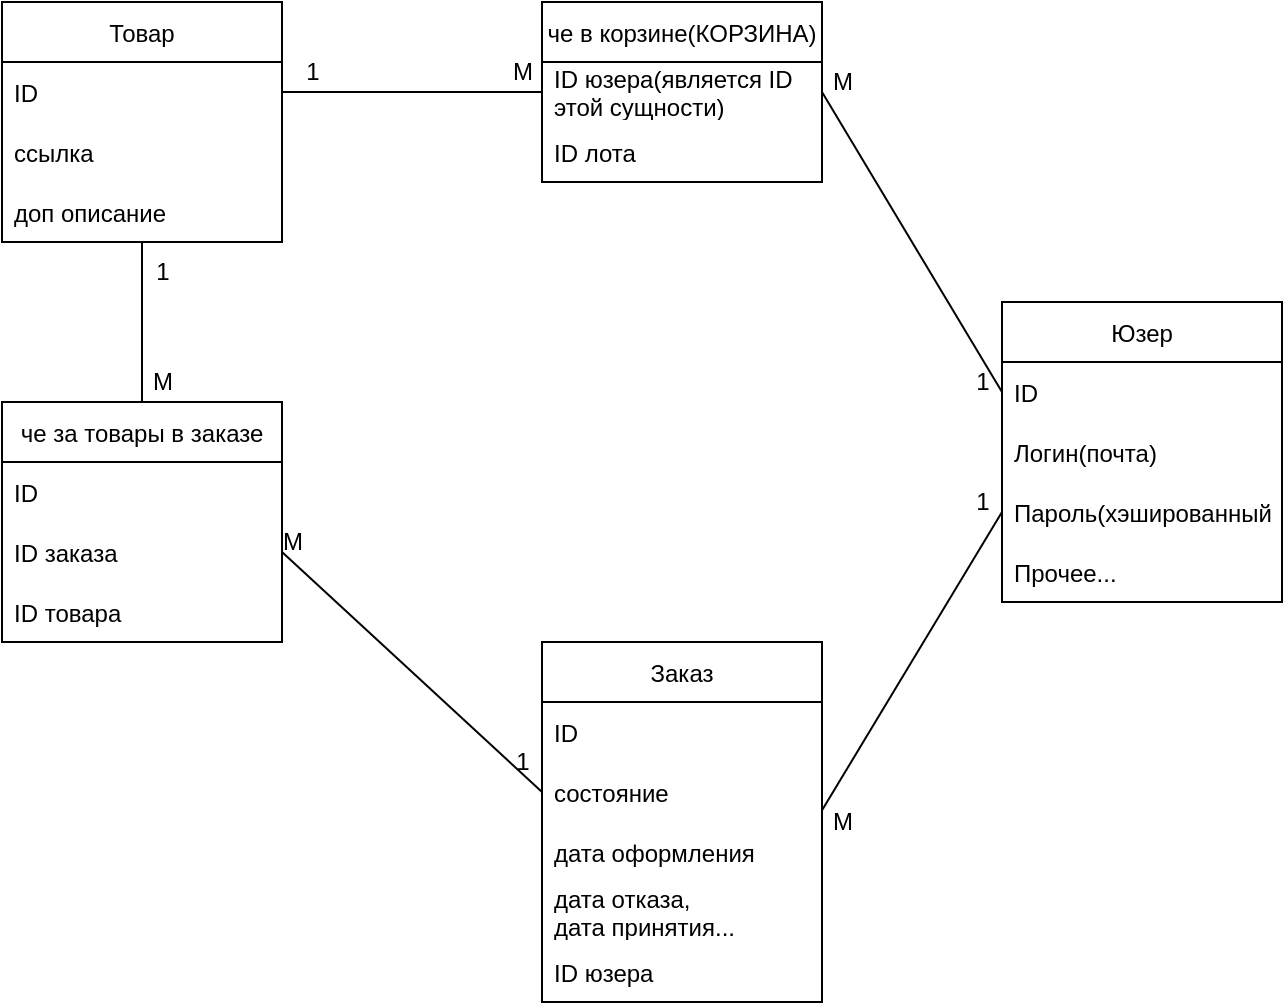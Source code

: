<mxfile version="20.3.0" type="device"><diagram id="C5RBs43oDa-KdzZeNtuy" name="Page-1"><mxGraphModel dx="1146" dy="597" grid="1" gridSize="10" guides="1" tooltips="1" connect="1" arrows="1" fold="1" page="1" pageScale="1" pageWidth="827" pageHeight="1169" math="0" shadow="0"><root><mxCell id="WIyWlLk6GJQsqaUBKTNV-0"/><mxCell id="WIyWlLk6GJQsqaUBKTNV-1" parent="WIyWlLk6GJQsqaUBKTNV-0"/><mxCell id="7a4jfAnd9xHW3vS9oj4Z-3" value="Товар" style="swimlane;fontStyle=0;childLayout=stackLayout;horizontal=1;startSize=30;horizontalStack=0;resizeParent=1;resizeParentMax=0;resizeLast=0;collapsible=1;marginBottom=0;" vertex="1" parent="WIyWlLk6GJQsqaUBKTNV-1"><mxGeometry x="120" y="40" width="140" height="120" as="geometry"/></mxCell><mxCell id="7a4jfAnd9xHW3vS9oj4Z-4" value="ID" style="text;strokeColor=none;fillColor=none;align=left;verticalAlign=middle;spacingLeft=4;spacingRight=4;overflow=hidden;points=[[0,0.5],[1,0.5]];portConstraint=eastwest;rotatable=0;" vertex="1" parent="7a4jfAnd9xHW3vS9oj4Z-3"><mxGeometry y="30" width="140" height="30" as="geometry"/></mxCell><mxCell id="7a4jfAnd9xHW3vS9oj4Z-5" value="ссылка" style="text;strokeColor=none;fillColor=none;align=left;verticalAlign=middle;spacingLeft=4;spacingRight=4;overflow=hidden;points=[[0,0.5],[1,0.5]];portConstraint=eastwest;rotatable=0;" vertex="1" parent="7a4jfAnd9xHW3vS9oj4Z-3"><mxGeometry y="60" width="140" height="30" as="geometry"/></mxCell><mxCell id="7a4jfAnd9xHW3vS9oj4Z-6" value="доп описание" style="text;strokeColor=none;fillColor=none;align=left;verticalAlign=middle;spacingLeft=4;spacingRight=4;overflow=hidden;points=[[0,0.5],[1,0.5]];portConstraint=eastwest;rotatable=0;" vertex="1" parent="7a4jfAnd9xHW3vS9oj4Z-3"><mxGeometry y="90" width="140" height="30" as="geometry"/></mxCell><mxCell id="7a4jfAnd9xHW3vS9oj4Z-7" value="че в корзине(КОРЗИНА)" style="swimlane;fontStyle=0;childLayout=stackLayout;horizontal=1;startSize=30;horizontalStack=0;resizeParent=1;resizeParentMax=0;resizeLast=0;collapsible=1;marginBottom=0;" vertex="1" parent="WIyWlLk6GJQsqaUBKTNV-1"><mxGeometry x="390" y="40" width="140" height="90" as="geometry"/></mxCell><mxCell id="7a4jfAnd9xHW3vS9oj4Z-8" value="ID юзера(является ID &#10;этой сущности)" style="text;strokeColor=none;fillColor=none;align=left;verticalAlign=middle;spacingLeft=4;spacingRight=4;overflow=hidden;points=[[0,0.5],[1,0.5]];portConstraint=eastwest;rotatable=0;" vertex="1" parent="7a4jfAnd9xHW3vS9oj4Z-7"><mxGeometry y="30" width="140" height="30" as="geometry"/></mxCell><mxCell id="7a4jfAnd9xHW3vS9oj4Z-9" value="ID лота" style="text;strokeColor=none;fillColor=none;align=left;verticalAlign=middle;spacingLeft=4;spacingRight=4;overflow=hidden;points=[[0,0.5],[1,0.5]];portConstraint=eastwest;rotatable=0;" vertex="1" parent="7a4jfAnd9xHW3vS9oj4Z-7"><mxGeometry y="60" width="140" height="30" as="geometry"/></mxCell><mxCell id="7a4jfAnd9xHW3vS9oj4Z-11" value="Заказ" style="swimlane;fontStyle=0;childLayout=stackLayout;horizontal=1;startSize=30;horizontalStack=0;resizeParent=1;resizeParentMax=0;resizeLast=0;collapsible=1;marginBottom=0;" vertex="1" parent="WIyWlLk6GJQsqaUBKTNV-1"><mxGeometry x="390" y="360" width="140" height="180" as="geometry"/></mxCell><mxCell id="7a4jfAnd9xHW3vS9oj4Z-12" value="ID" style="text;strokeColor=none;fillColor=none;align=left;verticalAlign=middle;spacingLeft=4;spacingRight=4;overflow=hidden;points=[[0,0.5],[1,0.5]];portConstraint=eastwest;rotatable=0;" vertex="1" parent="7a4jfAnd9xHW3vS9oj4Z-11"><mxGeometry y="30" width="140" height="30" as="geometry"/></mxCell><mxCell id="7a4jfAnd9xHW3vS9oj4Z-13" value="состояние " style="text;strokeColor=none;fillColor=none;align=left;verticalAlign=middle;spacingLeft=4;spacingRight=4;overflow=hidden;points=[[0,0.5],[1,0.5]];portConstraint=eastwest;rotatable=0;" vertex="1" parent="7a4jfAnd9xHW3vS9oj4Z-11"><mxGeometry y="60" width="140" height="30" as="geometry"/></mxCell><mxCell id="7a4jfAnd9xHW3vS9oj4Z-44" value="дата оформления" style="text;strokeColor=none;fillColor=none;align=left;verticalAlign=middle;spacingLeft=4;spacingRight=4;overflow=hidden;points=[[0,0.5],[1,0.5]];portConstraint=eastwest;rotatable=0;" vertex="1" parent="7a4jfAnd9xHW3vS9oj4Z-11"><mxGeometry y="90" width="140" height="30" as="geometry"/></mxCell><mxCell id="7a4jfAnd9xHW3vS9oj4Z-14" value="дата отказа, &#10;дата принятия..." style="text;strokeColor=none;fillColor=none;align=left;verticalAlign=middle;spacingLeft=4;spacingRight=4;overflow=hidden;points=[[0,0.5],[1,0.5]];portConstraint=eastwest;rotatable=0;" vertex="1" parent="7a4jfAnd9xHW3vS9oj4Z-11"><mxGeometry y="120" width="140" height="30" as="geometry"/></mxCell><mxCell id="7a4jfAnd9xHW3vS9oj4Z-22" value="ID юзера" style="text;strokeColor=none;fillColor=none;align=left;verticalAlign=middle;spacingLeft=4;spacingRight=4;overflow=hidden;points=[[0,0.5],[1,0.5]];portConstraint=eastwest;rotatable=0;" vertex="1" parent="7a4jfAnd9xHW3vS9oj4Z-11"><mxGeometry y="150" width="140" height="30" as="geometry"/></mxCell><mxCell id="7a4jfAnd9xHW3vS9oj4Z-16" value="че за товары в заказе" style="swimlane;fontStyle=0;childLayout=stackLayout;horizontal=1;startSize=30;horizontalStack=0;resizeParent=1;resizeParentMax=0;resizeLast=0;collapsible=1;marginBottom=0;" vertex="1" parent="WIyWlLk6GJQsqaUBKTNV-1"><mxGeometry x="120" y="240" width="140" height="120" as="geometry"/></mxCell><mxCell id="7a4jfAnd9xHW3vS9oj4Z-17" value="ID" style="text;strokeColor=none;fillColor=none;align=left;verticalAlign=middle;spacingLeft=4;spacingRight=4;overflow=hidden;points=[[0,0.5],[1,0.5]];portConstraint=eastwest;rotatable=0;" vertex="1" parent="7a4jfAnd9xHW3vS9oj4Z-16"><mxGeometry y="30" width="140" height="30" as="geometry"/></mxCell><mxCell id="7a4jfAnd9xHW3vS9oj4Z-18" value="ID заказа" style="text;strokeColor=none;fillColor=none;align=left;verticalAlign=middle;spacingLeft=4;spacingRight=4;overflow=hidden;points=[[0,0.5],[1,0.5]];portConstraint=eastwest;rotatable=0;" vertex="1" parent="7a4jfAnd9xHW3vS9oj4Z-16"><mxGeometry y="60" width="140" height="30" as="geometry"/></mxCell><mxCell id="7a4jfAnd9xHW3vS9oj4Z-19" value="ID товара" style="text;strokeColor=none;fillColor=none;align=left;verticalAlign=middle;spacingLeft=4;spacingRight=4;overflow=hidden;points=[[0,0.5],[1,0.5]];portConstraint=eastwest;rotatable=0;" vertex="1" parent="7a4jfAnd9xHW3vS9oj4Z-16"><mxGeometry y="90" width="140" height="30" as="geometry"/></mxCell><mxCell id="7a4jfAnd9xHW3vS9oj4Z-20" value="" style="endArrow=none;html=1;rounded=0;exitX=0.5;exitY=0;exitDx=0;exitDy=0;" edge="1" parent="WIyWlLk6GJQsqaUBKTNV-1" source="7a4jfAnd9xHW3vS9oj4Z-16" target="7a4jfAnd9xHW3vS9oj4Z-6"><mxGeometry width="50" height="50" relative="1" as="geometry"><mxPoint x="190" y="230" as="sourcePoint"/><mxPoint x="590" y="210" as="targetPoint"/></mxGeometry></mxCell><mxCell id="7a4jfAnd9xHW3vS9oj4Z-21" value="" style="endArrow=none;html=1;rounded=0;exitX=1;exitY=0.5;exitDx=0;exitDy=0;entryX=0;entryY=0.5;entryDx=0;entryDy=0;" edge="1" parent="WIyWlLk6GJQsqaUBKTNV-1" source="7a4jfAnd9xHW3vS9oj4Z-18" target="7a4jfAnd9xHW3vS9oj4Z-13"><mxGeometry width="50" height="50" relative="1" as="geometry"><mxPoint x="540" y="260" as="sourcePoint"/><mxPoint x="590" y="210" as="targetPoint"/></mxGeometry></mxCell><mxCell id="7a4jfAnd9xHW3vS9oj4Z-23" value="Юзер" style="swimlane;fontStyle=0;childLayout=stackLayout;horizontal=1;startSize=30;horizontalStack=0;resizeParent=1;resizeParentMax=0;resizeLast=0;collapsible=1;marginBottom=0;" vertex="1" parent="WIyWlLk6GJQsqaUBKTNV-1"><mxGeometry x="620" y="190" width="140" height="150" as="geometry"/></mxCell><mxCell id="7a4jfAnd9xHW3vS9oj4Z-24" value="ID " style="text;strokeColor=none;fillColor=none;align=left;verticalAlign=middle;spacingLeft=4;spacingRight=4;overflow=hidden;points=[[0,0.5],[1,0.5]];portConstraint=eastwest;rotatable=0;" vertex="1" parent="7a4jfAnd9xHW3vS9oj4Z-23"><mxGeometry y="30" width="140" height="30" as="geometry"/></mxCell><mxCell id="7a4jfAnd9xHW3vS9oj4Z-25" value="Логин(почта)" style="text;strokeColor=none;fillColor=none;align=left;verticalAlign=middle;spacingLeft=4;spacingRight=4;overflow=hidden;points=[[0,0.5],[1,0.5]];portConstraint=eastwest;rotatable=0;" vertex="1" parent="7a4jfAnd9xHW3vS9oj4Z-23"><mxGeometry y="60" width="140" height="30" as="geometry"/></mxCell><mxCell id="7a4jfAnd9xHW3vS9oj4Z-26" value="Пароль(хэшированный)" style="text;strokeColor=none;fillColor=none;align=left;verticalAlign=middle;spacingLeft=4;spacingRight=4;overflow=hidden;points=[[0,0.5],[1,0.5]];portConstraint=eastwest;rotatable=0;" vertex="1" parent="7a4jfAnd9xHW3vS9oj4Z-23"><mxGeometry y="90" width="140" height="30" as="geometry"/></mxCell><mxCell id="7a4jfAnd9xHW3vS9oj4Z-45" value="Прочее..." style="text;strokeColor=none;fillColor=none;align=left;verticalAlign=middle;spacingLeft=4;spacingRight=4;overflow=hidden;points=[[0,0.5],[1,0.5]];portConstraint=eastwest;rotatable=0;" vertex="1" parent="7a4jfAnd9xHW3vS9oj4Z-23"><mxGeometry y="120" width="140" height="30" as="geometry"/></mxCell><mxCell id="7a4jfAnd9xHW3vS9oj4Z-27" value="М" style="text;html=1;align=center;verticalAlign=middle;resizable=0;points=[];autosize=1;strokeColor=none;fillColor=none;" vertex="1" parent="WIyWlLk6GJQsqaUBKTNV-1"><mxGeometry x="250" y="295" width="30" height="30" as="geometry"/></mxCell><mxCell id="7a4jfAnd9xHW3vS9oj4Z-31" value="1" style="text;html=1;align=center;verticalAlign=middle;resizable=0;points=[];autosize=1;strokeColor=none;fillColor=none;" vertex="1" parent="WIyWlLk6GJQsqaUBKTNV-1"><mxGeometry x="365" y="405" width="30" height="30" as="geometry"/></mxCell><mxCell id="7a4jfAnd9xHW3vS9oj4Z-33" value="М" style="text;html=1;align=center;verticalAlign=middle;resizable=0;points=[];autosize=1;strokeColor=none;fillColor=none;" vertex="1" parent="WIyWlLk6GJQsqaUBKTNV-1"><mxGeometry x="185" y="215" width="30" height="30" as="geometry"/></mxCell><mxCell id="7a4jfAnd9xHW3vS9oj4Z-34" value="1" style="text;html=1;align=center;verticalAlign=middle;resizable=0;points=[];autosize=1;strokeColor=none;fillColor=none;" vertex="1" parent="WIyWlLk6GJQsqaUBKTNV-1"><mxGeometry x="185" y="160" width="30" height="30" as="geometry"/></mxCell><mxCell id="7a4jfAnd9xHW3vS9oj4Z-35" value="" style="endArrow=none;html=1;rounded=0;exitX=1;exitY=0.5;exitDx=0;exitDy=0;entryX=0;entryY=0.5;entryDx=0;entryDy=0;" edge="1" parent="WIyWlLk6GJQsqaUBKTNV-1" source="7a4jfAnd9xHW3vS9oj4Z-4" target="7a4jfAnd9xHW3vS9oj4Z-8"><mxGeometry width="50" height="50" relative="1" as="geometry"><mxPoint x="540" y="260" as="sourcePoint"/><mxPoint x="590" y="210" as="targetPoint"/></mxGeometry></mxCell><mxCell id="7a4jfAnd9xHW3vS9oj4Z-36" value="1" style="text;html=1;align=center;verticalAlign=middle;resizable=0;points=[];autosize=1;strokeColor=none;fillColor=none;" vertex="1" parent="WIyWlLk6GJQsqaUBKTNV-1"><mxGeometry x="260" y="60" width="30" height="30" as="geometry"/></mxCell><mxCell id="7a4jfAnd9xHW3vS9oj4Z-37" value="М" style="text;html=1;align=center;verticalAlign=middle;resizable=0;points=[];autosize=1;strokeColor=none;fillColor=none;" vertex="1" parent="WIyWlLk6GJQsqaUBKTNV-1"><mxGeometry x="365" y="60" width="30" height="30" as="geometry"/></mxCell><mxCell id="7a4jfAnd9xHW3vS9oj4Z-38" value="" style="endArrow=none;html=1;rounded=0;exitX=1;exitY=0.5;exitDx=0;exitDy=0;entryX=0;entryY=0.5;entryDx=0;entryDy=0;" edge="1" parent="WIyWlLk6GJQsqaUBKTNV-1" source="7a4jfAnd9xHW3vS9oj4Z-8" target="7a4jfAnd9xHW3vS9oj4Z-24"><mxGeometry width="50" height="50" relative="1" as="geometry"><mxPoint x="540" y="260" as="sourcePoint"/><mxPoint x="590" y="210" as="targetPoint"/></mxGeometry></mxCell><mxCell id="7a4jfAnd9xHW3vS9oj4Z-39" value="М" style="text;html=1;align=center;verticalAlign=middle;resizable=0;points=[];autosize=1;strokeColor=none;fillColor=none;" vertex="1" parent="WIyWlLk6GJQsqaUBKTNV-1"><mxGeometry x="525" y="65" width="30" height="30" as="geometry"/></mxCell><mxCell id="7a4jfAnd9xHW3vS9oj4Z-40" value="1" style="text;html=1;align=center;verticalAlign=middle;resizable=0;points=[];autosize=1;strokeColor=none;fillColor=none;" vertex="1" parent="WIyWlLk6GJQsqaUBKTNV-1"><mxGeometry x="595" y="215" width="30" height="30" as="geometry"/></mxCell><mxCell id="7a4jfAnd9xHW3vS9oj4Z-41" value="" style="endArrow=none;html=1;rounded=0;exitX=0.999;exitY=0.813;exitDx=0;exitDy=0;exitPerimeter=0;entryX=0;entryY=0.5;entryDx=0;entryDy=0;" edge="1" parent="WIyWlLk6GJQsqaUBKTNV-1" source="7a4jfAnd9xHW3vS9oj4Z-13" target="7a4jfAnd9xHW3vS9oj4Z-26"><mxGeometry width="50" height="50" relative="1" as="geometry"><mxPoint x="540" y="260" as="sourcePoint"/><mxPoint x="590" y="210" as="targetPoint"/></mxGeometry></mxCell><mxCell id="7a4jfAnd9xHW3vS9oj4Z-42" value="М" style="text;html=1;align=center;verticalAlign=middle;resizable=0;points=[];autosize=1;strokeColor=none;fillColor=none;" vertex="1" parent="WIyWlLk6GJQsqaUBKTNV-1"><mxGeometry x="525" y="435" width="30" height="30" as="geometry"/></mxCell><mxCell id="7a4jfAnd9xHW3vS9oj4Z-43" value="1" style="text;html=1;align=center;verticalAlign=middle;resizable=0;points=[];autosize=1;strokeColor=none;fillColor=none;" vertex="1" parent="WIyWlLk6GJQsqaUBKTNV-1"><mxGeometry x="595" y="275" width="30" height="30" as="geometry"/></mxCell></root></mxGraphModel></diagram></mxfile>